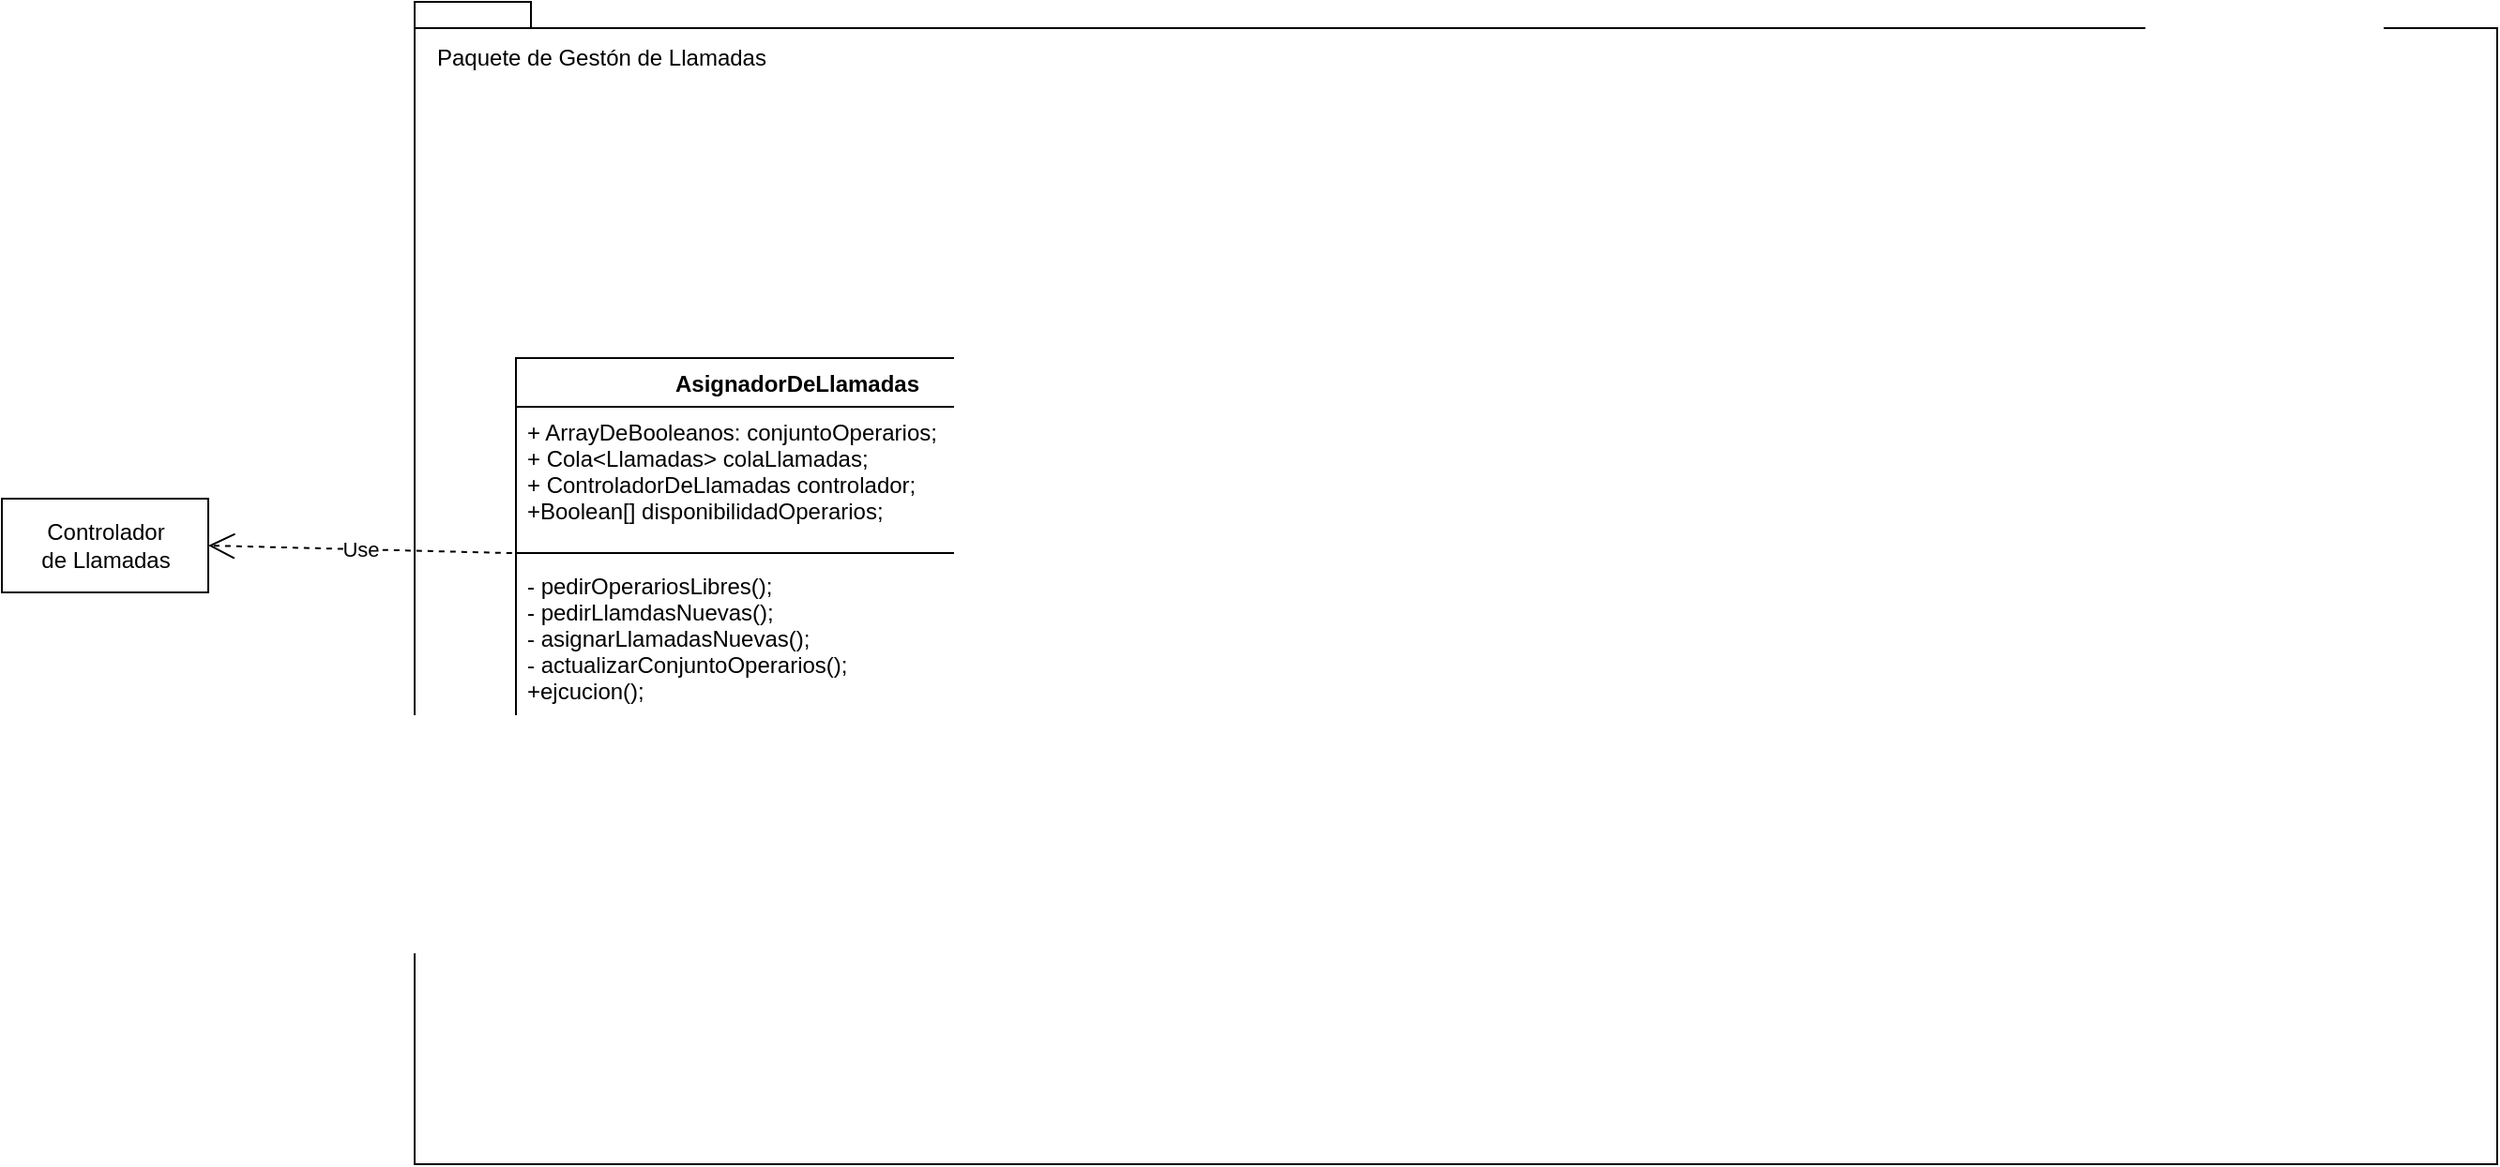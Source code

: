 <mxfile version="12.2.3" type="device" pages="1"><diagram id="MOy_YaS1lcn5210HXS5L" name="Page-1"><mxGraphModel dx="1662" dy="791" grid="1" gridSize="10" guides="1" tooltips="1" connect="1" arrows="1" fold="1" page="1" pageScale="1" pageWidth="1169" pageHeight="1654" math="0" shadow="0"><root><mxCell id="0"/><mxCell id="1" parent="0"/><mxCell id="A8KbrLB3StwtORPgMTFl-1" value="" style="shape=folder;fontStyle=1;spacingTop=10;tabWidth=40;tabHeight=14;tabPosition=left;html=1;" parent="1" vertex="1"><mxGeometry x="230" y="70" width="1110" height="620" as="geometry"/></mxCell><mxCell id="A8KbrLB3StwtORPgMTFl-2" value="AsignadorDeLlamadas" style="swimlane;fontStyle=1;align=center;verticalAlign=top;childLayout=stackLayout;horizontal=1;startSize=26;horizontalStack=0;resizeParent=1;resizeParentMax=0;resizeLast=0;collapsible=1;marginBottom=0;" parent="1" vertex="1"><mxGeometry x="284" y="260" width="300" height="200" as="geometry"/></mxCell><mxCell id="A8KbrLB3StwtORPgMTFl-3" value="+ ArrayDeBooleanos: conjuntoOperarios;&#xA;+ Cola&lt;Llamadas&gt; colaLlamadas;&#xA;+ ControladorDeLlamadas controlador;&#xA;+Boolean[] disponibilidadOperarios;&#xA;&#xA;&#xA;" style="text;strokeColor=none;fillColor=none;align=left;verticalAlign=top;spacingLeft=4;spacingRight=4;overflow=hidden;rotatable=0;points=[[0,0.5],[1,0.5]];portConstraint=eastwest;" parent="A8KbrLB3StwtORPgMTFl-2" vertex="1"><mxGeometry y="26" width="300" height="74" as="geometry"/></mxCell><mxCell id="A8KbrLB3StwtORPgMTFl-4" value="" style="line;strokeWidth=1;fillColor=none;align=left;verticalAlign=middle;spacingTop=-1;spacingLeft=3;spacingRight=3;rotatable=0;labelPosition=right;points=[];portConstraint=eastwest;" parent="A8KbrLB3StwtORPgMTFl-2" vertex="1"><mxGeometry y="100" width="300" height="8" as="geometry"/></mxCell><mxCell id="A8KbrLB3StwtORPgMTFl-5" value="- pedirOperariosLibres();&#xA;- pedirLlamdasNuevas();&#xA;- asignarLlamadasNuevas();&#xA;- actualizarConjuntoOperarios();&#xA;+ejcucion();" style="text;strokeColor=none;fillColor=none;align=left;verticalAlign=top;spacingLeft=4;spacingRight=4;overflow=hidden;rotatable=0;points=[[0,0.5],[1,0.5]];portConstraint=eastwest;" parent="A8KbrLB3StwtORPgMTFl-2" vertex="1"><mxGeometry y="108" width="300" height="92" as="geometry"/></mxCell><mxCell id="A8KbrLB3StwtORPgMTFl-6" value="&lt;div&gt;Controlador &lt;br&gt;&lt;/div&gt;&lt;div&gt;de Llamadas&lt;/div&gt;" style="html=1;" parent="1" vertex="1"><mxGeometry x="10" y="335" width="110" height="50" as="geometry"/></mxCell><mxCell id="A8KbrLB3StwtORPgMTFl-7" value="Use" style="endArrow=open;endSize=12;dashed=1;html=1;exitX=-0.007;exitY=-0.043;exitDx=0;exitDy=0;exitPerimeter=0;entryX=1;entryY=0.5;entryDx=0;entryDy=0;" parent="1" source="A8KbrLB3StwtORPgMTFl-5" target="A8KbrLB3StwtORPgMTFl-6" edge="1"><mxGeometry width="160" relative="1" as="geometry"><mxPoint x="40" y="710" as="sourcePoint"/><mxPoint x="200" y="710" as="targetPoint"/></mxGeometry></mxCell><mxCell id="1WR6X8-nweqCg8y_yGs--1" value="Paquete de Gestón de Llamadas" style="text;html=1;resizable=0;points=[];autosize=1;align=left;verticalAlign=top;spacingTop=-4;" vertex="1" parent="1"><mxGeometry x="240" y="90" width="200" height="20" as="geometry"/></mxCell></root></mxGraphModel></diagram></mxfile>